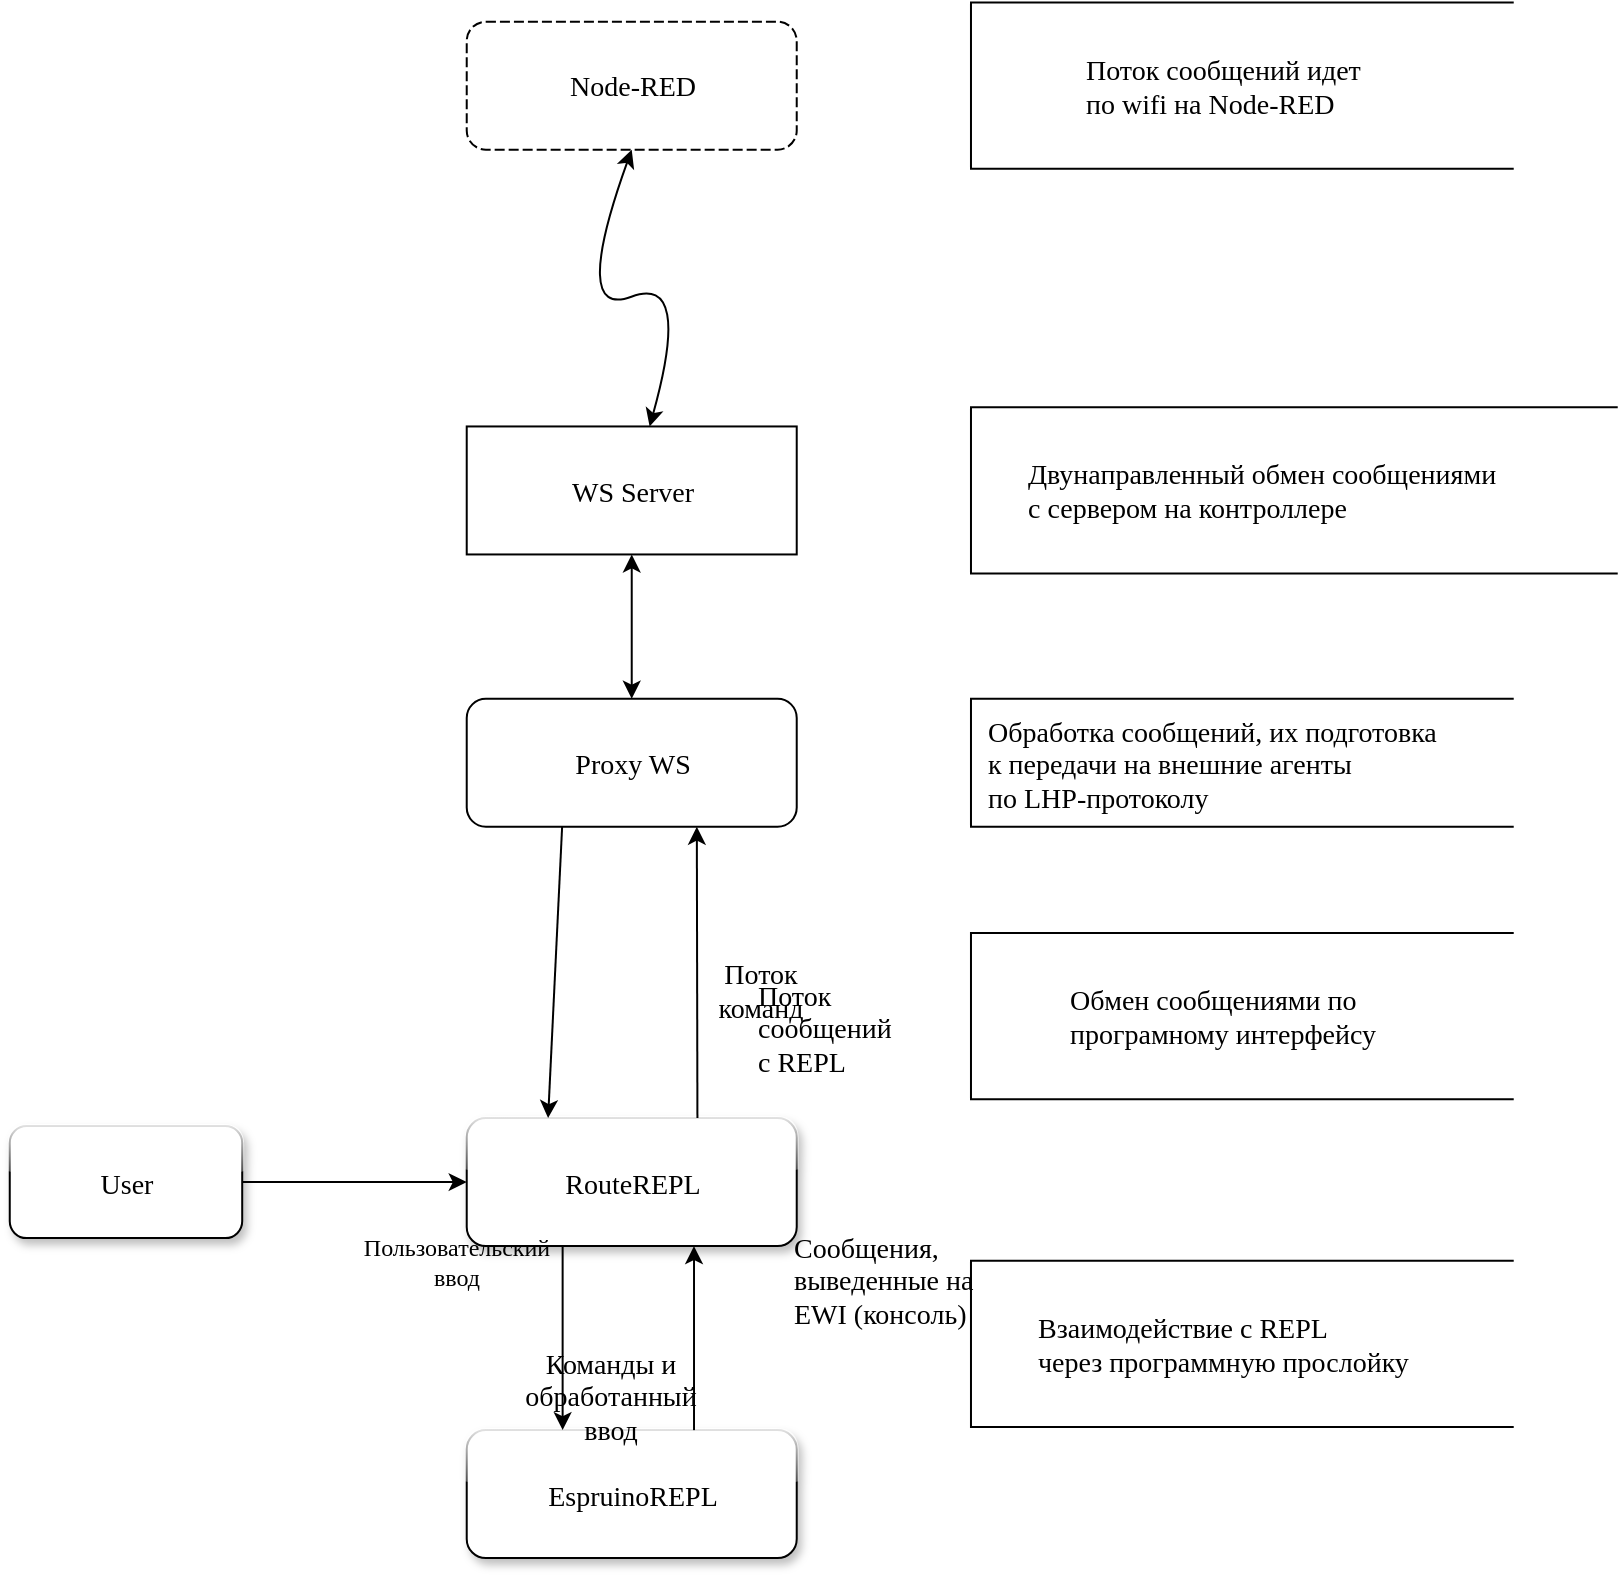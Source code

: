 <mxfile version="25.0.3" pages="2">
  <diagram name="Page 2" id="0">
    <mxGraphModel style="default-style2">
      <root>
        <mxCell id="0" />
        <mxCell id="1" parent="0" />
        <mxCell id="2" style="graphMlID=n0;gradientDirection=east;shape=rect;glass=1;rounded=1;arcsize=30;shadow=1;fillColor=#ffffff;strokeColor=#000000;strokeWidth=1.0" vertex="1" parent="1">
          <mxGeometry x="257.363" y="739.059" width="165" height="64" as="geometry" />
        </mxCell>
        <mxCell id="0.0.0" value="RouteREPL" style="text;html=1;spacing=0;align=center;fontFamily=dialog;fontSize=14;fontStyle=0;=center;fontColor=#000000;verticalAlign=bottom" vertex="1" parent="2">
          <mxGeometry x="43.535" y="21.424" width="77.931" height="21.151" as="geometry" />
        </mxCell>
        <mxCell id="3" style="graphMlID=n1;shape=rect;rounded=1;arcsize=30;fillColor=#ffffff;strokeColor=#000000;strokeWidth=1.0" vertex="1" parent="1">
          <mxGeometry x="257.363" y="529.355" width="165" height="64" as="geometry" />
        </mxCell>
        <mxCell id="0.1.0" value="Proxy WS" style="text;html=1;spacing=0;align=center;fontFamily=dialog;fontSize=14;fontStyle=0;=center;fontColor=#000000;verticalAlign=bottom" vertex="1" parent="3">
          <mxGeometry x="49.386" y="21.424" width="66.228" height="21.151" as="geometry" />
        </mxCell>
        <mxCell id="4" style="graphMlID=n2;gradientDirection=east;shape=mxgraph.flowchart.annotation_1;fillColor=#ffffff;strokeColor=#000000;strokeWidth=1.0" vertex="1" parent="1">
          <mxGeometry x="509.488" y="529.355" width="271.379" height="64.0" as="geometry" />
        </mxCell>
        <mxCell id="0.2.0" value="Обработка сообщений, их подготовка &lt;br/&gt;к передачи на внешние агенты &lt;br/&gt;по LHP-протоколу" style="text;html=1;spacing=0;align=left;fontFamily=dialog;fontSize=14;fontStyle=0;=center;fontColor=#000000;verticalAlign=bottom" vertex="1" parent="4">
          <mxGeometry x="8.629" y="4.273" width="254.12" height="55.454" as="geometry" />
        </mxCell>
        <mxCell id="5" style="graphMlID=n3;gradientDirection=east;shape=mxgraph.flowchart.annotation_1;fillColor=#ffffff;strokeColor=#000000;strokeWidth=1.0" vertex="1" parent="1">
          <mxGeometry x="509.488" y="646.513" width="271.379" height="83.116" as="geometry" />
        </mxCell>
        <mxCell id="0.3.0" value="Обмен сообщениями по &lt;br/&gt;програмному интерфейсу" style="text;html=1;spacing=0;align=left;fontFamily=dialog;fontSize=14;fontStyle=0;=center;fontColor=#000000;verticalAlign=bottom" vertex="1" parent="5">
          <mxGeometry x="49.614" y="22.407" width="172.15" height="38.303" as="geometry" />
        </mxCell>
        <mxCell id="6" style="graphMlID=n4;gradientDirection=east;shape=rect;glass=1;rounded=1;arcsize=30;shadow=1;fillColor=#ffffff;strokeColor=#000000;strokeWidth=1.0" vertex="1" parent="1">
          <mxGeometry x="257.363" y="895.054" width="165" height="64" as="geometry" />
        </mxCell>
        <mxCell id="0.4.0" value="EspruinoREPL" style="text;html=1;spacing=0;align=center;fontFamily=dialog;fontSize=14;fontStyle=0;=center;fontColor=#000000;verticalAlign=bottom" vertex="1" parent="6">
          <mxGeometry x="34.586" y="21.424" width="95.827" height="21.151" as="geometry" />
        </mxCell>
        <mxCell id="7" style="graphMlID=n5;gradientDirection=east;shape=rect;glass=1;rounded=1;arcsize=30;shadow=1;fillColor=#ffffff;strokeColor=#000000;strokeWidth=1.0" vertex="1" parent="1">
          <mxGeometry x="28.876" y="743.059" width="116.225" height="56" as="geometry" />
        </mxCell>
        <mxCell id="0.5.0" value="User" style="text;html=1;spacing=0;align=center;fontFamily=dialog;fontSize=14;fontStyle=0;=center;fontColor=#000000;verticalAlign=bottom" vertex="1" parent="7">
          <mxGeometry x="41.333" y="17.424" width="33.559" height="21.151" as="geometry" />
        </mxCell>
        <mxCell id="8" style="graphMlID=n6;gradientDirection=east;shape=mxgraph.flowchart.annotation_1;fillColor=#ffffff;strokeColor=#000000;strokeWidth=1.0" vertex="1" parent="1">
          <mxGeometry x="509.488" y="810.426" width="271.379" height="83.116" as="geometry" />
        </mxCell>
        <mxCell id="0.6.0" value="Взаимодействие с REPL &lt;br/&gt;через программную прослойку" style="text;html=1;spacing=0;align=left;fontFamily=dialog;fontSize=14;fontStyle=0;=center;fontColor=#000000;verticalAlign=bottom" vertex="1" parent="8">
          <mxGeometry x="33.58" y="22.407" width="204.218" height="38.303" as="geometry" />
        </mxCell>
        <mxCell id="9" style="graphMlID=n7;shape=rect;fillColor=#ffffff;strokeColor=#000000;strokeWidth=1.0" vertex="1" parent="1">
          <mxGeometry x="257.363" y="393.227" width="165" height="64" as="geometry" />
        </mxCell>
        <mxCell id="0.7.0" value="WS Server" style="text;html=1;spacing=0;align=center;fontFamily=dialog;fontSize=14;fontStyle=0;=center;fontColor=#000000;verticalAlign=bottom" vertex="1" parent="9">
          <mxGeometry x="46.662" y="21.424" width="71.676" height="21.151" as="geometry" />
        </mxCell>
        <mxCell id="10" style="graphMlID=n8;shape=rect;rounded=1;arcsize=30;fillColor=#ffffff;strokeColor=#000000;strokeWidth=1.0;dashed=1;dashPattern=5 2" vertex="1" parent="1">
          <mxGeometry x="257.363" y="190.853" width="165" height="64" as="geometry" />
        </mxCell>
        <mxCell id="0.8.0" value="Node-RED" style="text;html=1;spacing=0;align=center;fontFamily=dialog;fontSize=14;fontStyle=0;=center;fontColor=#000000;verticalAlign=bottom" vertex="1" parent="10">
          <mxGeometry x="46.655" y="21.424" width="71.689" height="21.151" as="geometry" />
        </mxCell>
        <mxCell id="11" style="graphMlID=n9;gradientDirection=east;shape=mxgraph.flowchart.annotation_1;fillColor=#ffffff;strokeColor=#000000;strokeWidth=1.0" vertex="1" parent="1">
          <mxGeometry x="509.488" y="181.295" width="271.379" height="83.116" as="geometry" />
        </mxCell>
        <mxCell id="0.9.0" value="Поток сообщений идет &lt;br/&gt;по wifi на Node-RED" style="text;html=1;spacing=0;align=left;fontFamily=dialog;fontSize=14;fontStyle=0;=center;fontColor=#000000;verticalAlign=bottom" vertex="1" parent="11">
          <mxGeometry x="57.041" y="22.407" width="157.296" height="38.303" as="geometry" />
        </mxCell>
        <mxCell id="12" style="graphMlID=n10;gradientDirection=east;shape=mxgraph.flowchart.annotation_1;fillColor=#ffffff;strokeColor=#000000;strokeWidth=1.0" vertex="1" parent="1">
          <mxGeometry x="509.488" y="383.669" width="323.379" height="83.116" as="geometry" />
        </mxCell>
        <mxCell id="0.10.0" value="Двунаправленный обмен сообщениями &lt;br/&gt;с сервером на контроллере" style="text;html=1;spacing=0;align=left;fontFamily=dialog;fontSize=14;fontStyle=0;=center;fontColor=#000000;verticalAlign=bottom" vertex="1" parent="12">
          <mxGeometry x="28.48" y="22.407" width="266.418" height="38.303" as="geometry" />
        </mxCell>
        <mxCell id="13" value="" style="graphMlID=e0;rounded=0;endArrow=classic;strokeColor=#000000;strokeWidth=1.0;startArrow=none;startFill=1;endFill=1;exitX=0.314;exitY=0.941;entryX=0.314;entryY=0.133" edge="1" parent="1" source="3" target="2">
          <mxGeometry relative="1" as="geometry" />
        </mxCell>
        <mxCell id="0.11.0" value="Поток &lt;br/&gt;команд" style="text;html=1;spacing=0;align=center;fontFamily=dialog;fontSize=14;fontStyle=0;=center;fontColor=#000000;verticalAlign=bottom" vertex="1" parent="13">
          <mxGeometry width="51.223" height="38.303" relative="1" as="geometry">
            <mxPoint x="76.864" y="-10.512" as="offset" />
          </mxGeometry>
        </mxCell>
        <mxCell id="14" value="" style="graphMlID=e1;rounded=0;endArrow=classic;strokeColor=#000000;strokeWidth=1.0;startArrow=none;startFill=1;endFill=1;exitX=0.674;exitY=0.063;entryX=0.674;entryY=0.941" edge="1" parent="1" source="2" target="3">
          <mxGeometry relative="1" as="geometry" />
        </mxCell>
        <mxCell id="0.12.0" value="Поток &lt;br/&gt;сообщений &lt;br/&gt;с REPL" style="text;html=1;spacing=0;align=left;fontFamily=dialog;fontSize=14;fontStyle=0;=center;fontColor=#000000;verticalAlign=bottom" vertex="1" parent="14">
          <mxGeometry y="-30.318" width="81.157" height="55.454" relative="1" as="geometry" />
        </mxCell>
        <mxCell id="15" value="" style="graphMlID=e2;rounded=0;endArrow=classic;strokeColor=#000000;strokeWidth=1.0;startArrow=none;startFill=1;endFill=1;exitX=0.317;exitY=0.937;entryX=0.317;entryY=0.063" edge="1" parent="1" source="2" target="6">
          <mxGeometry relative="1" as="geometry" />
        </mxCell>
        <mxCell id="0.13.0" value="Команды и  &lt;br/&gt;обработанный &lt;br/&gt;ввод" style="text;html=1;spacing=0;align=center;fontFamily=dialog;fontSize=14;fontStyle=0;=center;fontColor=#000000;verticalAlign=bottom" vertex="1" parent="15">
          <mxGeometry y="-27.791" width="102.615" height="55.454" relative="1" as="geometry" />
        </mxCell>
        <mxCell id="16" value="" style="graphMlID=e3;rounded=0;endArrow=classic;strokeColor=#000000;strokeWidth=1.0;startArrow=none;startFill=1;endFill=1;exitX=0.665;exitY=0.063;entryX=0.665;entryY=0.937" edge="1" parent="1" source="6" target="2">
          <mxGeometry relative="1" as="geometry" />
        </mxCell>
        <mxCell id="0.14.0" value="Сообщения, &lt;br/&gt;выведенные на &lt;br/&gt;EWI (консоль)" style="text;html=1;spacing=0;align=left;fontFamily=dialog;fontSize=14;fontStyle=0;=center;fontColor=#000000;verticalAlign=bottom" vertex="1" parent="16">
          <mxGeometry width="109.287" height="55.454" relative="1" as="geometry">
            <mxPoint x="50.001" y="-57.652" as="offset" />
          </mxGeometry>
        </mxCell>
        <mxCell id="17" value="" style="graphMlID=e4;rounded=0;endArrow=classic;strokeColor=#000000;strokeWidth=1.0;startArrow=none;startFill=1;endFill=1;exitX=1.0;exitY=0.5" edge="1" parent="1" source="7" target="2">
          <mxGeometry relative="1" as="geometry" />
        </mxCell>
        <mxCell id="0.15.0" value="Пользовательский&lt;br/&gt;ввод" style="text;html=1;spacing=0;align=center;fontFamily=dialog;fontSize=12;fontStyle=0;=center;fontColor=#000000;verticalAlign=bottom" vertex="1" parent="17">
          <mxGeometry width="107.857" height="33.402" relative="1" as="geometry">
            <mxPoint x="-2.67" y="21.522" as="offset" />
          </mxGeometry>
        </mxCell>
        <mxCell id="18" value="" style="graphMlID=e5;rounded=0;endArrow=classic;strokeColor=#000000;strokeWidth=1.0;startArrow=classic;startFill=1;endFill=1" edge="1" parent="1" source="9" target="3">
          <mxGeometry relative="1" as="geometry" />
        </mxCell>
        <mxCell id="19" value="" style="graphMlID=e6;rounded=0;endArrow=classic;curved=1;strokeColor=#000000;strokeWidth=1.0;startArrow=classic;startFill=1;endFill=1;exitX=0.5;exitY=1" edge="1" parent="1" source="10" target="9">
          <mxGeometry relative="1" as="geometry">
            <Array as="points">
              <mxPoint x="309.26" y="339.822" />
              <mxPoint x="370.112" y="316.892" />
            </Array>
          </mxGeometry>
        </mxCell>
      </root>
    </mxGraphModel>
  </diagram>
  <diagram id="xP17lk3m4EEJ1U-J8Puc" name="Страница — 2">
    <mxGraphModel dx="808" dy="435" grid="1" gridSize="10" guides="1" tooltips="1" connect="1" arrows="1" fold="1" page="1" pageScale="1" pageWidth="1169" pageHeight="827" math="0" shadow="0">
      <root>
        <mxCell id="0" />
        <mxCell id="1" parent="0" />
        <mxCell id="3zp8vPePkYNbnCPVh4Ov-6" style="edgeStyle=orthogonalEdgeStyle;rounded=0;orthogonalLoop=1;jettySize=auto;html=1;entryX=0;entryY=0.5;entryDx=0;entryDy=0;startArrow=classic;startFill=1;" edge="1" parent="1" source="66_0C-E9AJE6kDPMGsCH-2" target="66_0C-E9AJE6kDPMGsCH-3">
          <mxGeometry relative="1" as="geometry" />
        </mxCell>
        <mxCell id="3zp8vPePkYNbnCPVh4Ov-7" value="Loopback" style="edgeLabel;html=1;align=center;verticalAlign=middle;resizable=0;points=[];" vertex="1" connectable="0" parent="3zp8vPePkYNbnCPVh4Ov-6">
          <mxGeometry x="-0.342" relative="1" as="geometry">
            <mxPoint x="21" y="-10" as="offset" />
          </mxGeometry>
        </mxCell>
        <mxCell id="66_0C-E9AJE6kDPMGsCH-2" value="REPL" style="rounded=0;whiteSpace=wrap;html=1;glass=0;" vertex="1" parent="1">
          <mxGeometry x="360" y="200" width="120" height="80" as="geometry" />
        </mxCell>
        <mxCell id="66_0C-E9AJE6kDPMGsCH-3" value="RouteREPL" style="rounded=1;whiteSpace=wrap;html=1;" vertex="1" parent="1">
          <mxGeometry x="600" y="200" width="120" height="80" as="geometry" />
        </mxCell>
        <mxCell id="66_0C-E9AJE6kDPMGsCH-5" style="edgeStyle=orthogonalEdgeStyle;rounded=0;orthogonalLoop=1;jettySize=auto;html=1;entryX=1;entryY=0.5;entryDx=0;entryDy=0;startArrow=classic;startFill=1;" edge="1" parent="1" source="66_0C-E9AJE6kDPMGsCH-4" target="66_0C-E9AJE6kDPMGsCH-3">
          <mxGeometry relative="1" as="geometry" />
        </mxCell>
        <mxCell id="66_0C-E9AJE6kDPMGsCH-6" value="TCP соединение" style="edgeLabel;html=1;align=center;verticalAlign=middle;resizable=0;points=[];" vertex="1" connectable="0" parent="66_0C-E9AJE6kDPMGsCH-5">
          <mxGeometry x="0.195" relative="1" as="geometry">
            <mxPoint x="12" y="-10" as="offset" />
          </mxGeometry>
        </mxCell>
        <mxCell id="66_0C-E9AJE6kDPMGsCH-4" value="Client" style="rounded=1;whiteSpace=wrap;html=1;dashed=1;" vertex="1" parent="1">
          <mxGeometry x="840" y="200" width="120" height="80" as="geometry" />
        </mxCell>
        <mxCell id="3zp8vPePkYNbnCPVh4Ov-2" style="edgeStyle=orthogonalEdgeStyle;rounded=0;orthogonalLoop=1;jettySize=auto;html=1;entryX=0.5;entryY=1;entryDx=0;entryDy=0;startArrow=classic;startFill=1;" edge="1" parent="1" source="3zp8vPePkYNbnCPVh4Ov-1" target="66_0C-E9AJE6kDPMGsCH-2">
          <mxGeometry relative="1" as="geometry" />
        </mxCell>
        <mxCell id="3zp8vPePkYNbnCPVh4Ov-3" value="USB" style="edgeLabel;html=1;align=center;verticalAlign=middle;resizable=0;points=[];" vertex="1" connectable="0" parent="3zp8vPePkYNbnCPVh4Ov-2">
          <mxGeometry x="0.071" y="-2" relative="1" as="geometry">
            <mxPoint as="offset" />
          </mxGeometry>
        </mxCell>
        <mxCell id="3zp8vPePkYNbnCPVh4Ov-1" value="Client&lt;br&gt;Web IDE" style="rounded=1;whiteSpace=wrap;html=1;" vertex="1" parent="1">
          <mxGeometry x="360" y="360" width="120" height="80" as="geometry" />
        </mxCell>
        <mxCell id="3zp8vPePkYNbnCPVh4Ov-9" value="&lt;h1 style=&quot;margin-top: 0px;&quot;&gt;Клиенты взаимоисключающие&lt;/h1&gt;&lt;p&gt;&lt;br&gt;&lt;/p&gt;" style="text;html=1;whiteSpace=wrap;overflow=hidden;rounded=0;align=left;" vertex="1" parent="1">
          <mxGeometry x="600" y="370" width="290" height="70" as="geometry" />
        </mxCell>
      </root>
    </mxGraphModel>
  </diagram>
</mxfile>
